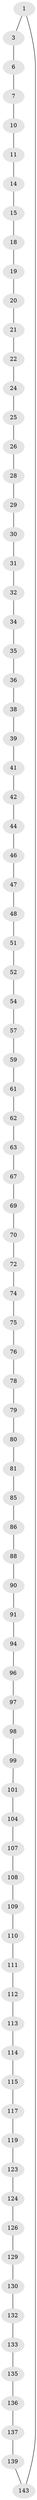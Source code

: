// original degree distribution, {2: 1.0}
// Generated by graph-tools (version 1.1) at 2025/20/03/04/25 18:20:19]
// undirected, 86 vertices, 86 edges
graph export_dot {
graph [start="1"]
  node [color=gray90,style=filled];
  1 [super="+2"];
  3 [super="+4"];
  6;
  7 [super="+8"];
  10;
  11 [super="+12"];
  14;
  15 [super="+16"];
  18;
  19;
  20;
  21;
  22 [super="+23"];
  24;
  25;
  26 [super="+27"];
  28;
  29;
  30;
  31;
  32 [super="+33"];
  34;
  35;
  36 [super="+37"];
  38;
  39 [super="+40"];
  41;
  42 [super="+43"];
  44 [super="+45"];
  46;
  47;
  48 [super="+49"];
  51;
  52 [super="+53"];
  54 [super="+55"];
  57 [super="+58"];
  59 [super="+60"];
  61;
  62;
  63 [super="+64"];
  67 [super="+68"];
  69;
  70 [super="+71"];
  72 [super="+73"];
  74;
  75;
  76 [super="+77"];
  78;
  79;
  80;
  81 [super="+82"];
  85;
  86 [super="+87"];
  88 [super="+89"];
  90;
  91 [super="+92"];
  94 [super="+95"];
  96;
  97;
  98;
  99 [super="+100"];
  101 [super="+102"];
  104 [super="+105"];
  107;
  108;
  109;
  110;
  111;
  112;
  113;
  114;
  115 [super="+116"];
  117 [super="+118"];
  119 [super="+120"];
  123;
  124 [super="+125"];
  126 [super="+127"];
  129;
  130 [super="+131"];
  132;
  133 [super="+134"];
  135;
  136;
  137 [super="+138"];
  139 [super="+140"];
  143 [super="+144"];
  1 -- 143;
  1 -- 3;
  3 -- 6;
  6 -- 7;
  7 -- 10;
  10 -- 11;
  11 -- 14;
  14 -- 15;
  15 -- 18;
  18 -- 19;
  19 -- 20;
  20 -- 21;
  21 -- 22;
  22 -- 24;
  24 -- 25;
  25 -- 26;
  26 -- 28;
  28 -- 29;
  29 -- 30;
  30 -- 31;
  31 -- 32;
  32 -- 34;
  34 -- 35;
  35 -- 36;
  36 -- 38;
  38 -- 39;
  39 -- 41;
  41 -- 42;
  42 -- 44;
  44 -- 46;
  46 -- 47;
  47 -- 48;
  48 -- 51;
  51 -- 52;
  52 -- 54;
  54 -- 57;
  57 -- 59;
  59 -- 61;
  61 -- 62;
  62 -- 63;
  63 -- 67;
  67 -- 69;
  69 -- 70;
  70 -- 72;
  72 -- 74;
  74 -- 75;
  75 -- 76;
  76 -- 78;
  78 -- 79;
  79 -- 80;
  80 -- 81;
  81 -- 85;
  85 -- 86;
  86 -- 88;
  88 -- 90;
  90 -- 91;
  91 -- 94;
  94 -- 96;
  96 -- 97;
  97 -- 98;
  98 -- 99;
  99 -- 101;
  101 -- 104;
  104 -- 107;
  107 -- 108;
  108 -- 109;
  109 -- 110;
  110 -- 111;
  111 -- 112;
  112 -- 113;
  113 -- 114;
  114 -- 115;
  115 -- 117;
  117 -- 119;
  119 -- 123;
  123 -- 124;
  124 -- 126;
  126 -- 129;
  129 -- 130;
  130 -- 132;
  132 -- 133;
  133 -- 135;
  135 -- 136;
  136 -- 137;
  137 -- 139;
  139 -- 143;
}
